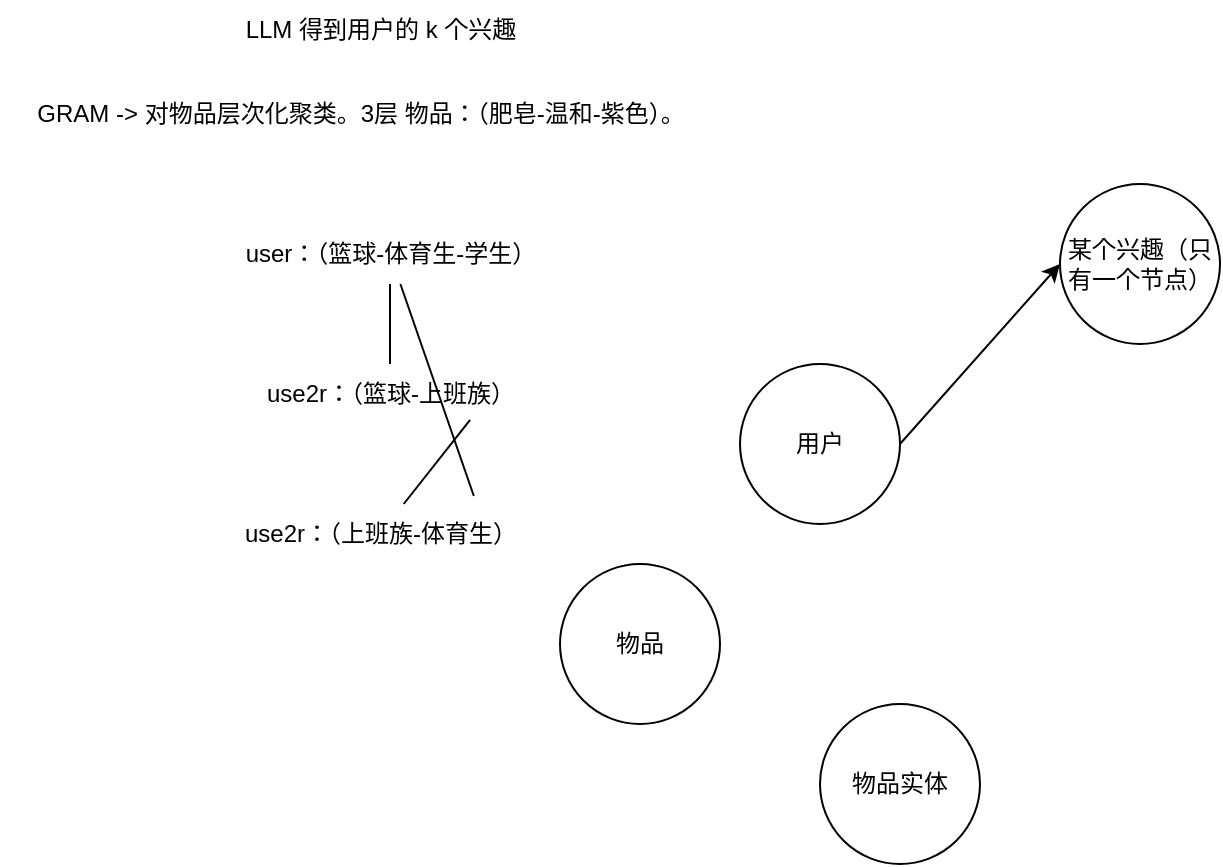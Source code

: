 <mxfile version="28.2.5">
  <diagram name="第 1 页" id="X-1aALxuq48fJ3vy_UwY">
    <mxGraphModel dx="2042" dy="672" grid="1" gridSize="10" guides="1" tooltips="1" connect="1" arrows="1" fold="1" page="1" pageScale="1" pageWidth="827" pageHeight="1169" math="0" shadow="0">
      <root>
        <mxCell id="0" />
        <mxCell id="1" parent="0" />
        <mxCell id="3H5P8vp8lTRdKF1x8m5F-1" value="LLM 得到用户的 k 个兴趣" style="text;html=1;align=center;verticalAlign=middle;resizable=0;points=[];autosize=1;strokeColor=none;fillColor=none;" vertex="1" parent="1">
          <mxGeometry x="100" y="118" width="160" height="30" as="geometry" />
        </mxCell>
        <mxCell id="3H5P8vp8lTRdKF1x8m5F-2" value="GRAM -&amp;gt; 对物品层次化聚类。3层 物品：（肥皂-温和-紫色）。" style="text;html=1;align=center;verticalAlign=middle;resizable=0;points=[];autosize=1;strokeColor=none;fillColor=none;" vertex="1" parent="1">
          <mxGeometry x="-10" y="160" width="360" height="30" as="geometry" />
        </mxCell>
        <mxCell id="3H5P8vp8lTRdKF1x8m5F-3" value="user：（篮球-体育生-学生）" style="text;html=1;align=center;verticalAlign=middle;resizable=0;points=[];autosize=1;strokeColor=none;fillColor=none;" vertex="1" parent="1">
          <mxGeometry x="100" y="230" width="170" height="30" as="geometry" />
        </mxCell>
        <mxCell id="3H5P8vp8lTRdKF1x8m5F-8" style="rounded=0;orthogonalLoop=1;jettySize=auto;html=1;exitX=1;exitY=0.5;exitDx=0;exitDy=0;entryX=0;entryY=0.5;entryDx=0;entryDy=0;" edge="1" parent="1" source="3H5P8vp8lTRdKF1x8m5F-4" target="3H5P8vp8lTRdKF1x8m5F-7">
          <mxGeometry relative="1" as="geometry" />
        </mxCell>
        <mxCell id="3H5P8vp8lTRdKF1x8m5F-4" value="用户" style="ellipse;whiteSpace=wrap;html=1;aspect=fixed;" vertex="1" parent="1">
          <mxGeometry x="360" y="300" width="80" height="80" as="geometry" />
        </mxCell>
        <mxCell id="3H5P8vp8lTRdKF1x8m5F-5" value="物品" style="ellipse;whiteSpace=wrap;html=1;aspect=fixed;" vertex="1" parent="1">
          <mxGeometry x="270" y="400" width="80" height="80" as="geometry" />
        </mxCell>
        <mxCell id="3H5P8vp8lTRdKF1x8m5F-6" value="物品实体" style="ellipse;whiteSpace=wrap;html=1;aspect=fixed;" vertex="1" parent="1">
          <mxGeometry x="400" y="470" width="80" height="80" as="geometry" />
        </mxCell>
        <mxCell id="3H5P8vp8lTRdKF1x8m5F-7" value="某个兴趣（只有一个节点）" style="ellipse;whiteSpace=wrap;html=1;aspect=fixed;" vertex="1" parent="1">
          <mxGeometry x="520" y="210" width="80" height="80" as="geometry" />
        </mxCell>
        <mxCell id="3H5P8vp8lTRdKF1x8m5F-9" value="use2r：（篮球-上班族）" style="text;html=1;align=center;verticalAlign=middle;resizable=0;points=[];autosize=1;strokeColor=none;fillColor=none;" vertex="1" parent="1">
          <mxGeometry x="110" y="300" width="150" height="30" as="geometry" />
        </mxCell>
        <mxCell id="3H5P8vp8lTRdKF1x8m5F-10" value="" style="endArrow=none;html=1;rounded=0;" edge="1" parent="1" source="3H5P8vp8lTRdKF1x8m5F-9" target="3H5P8vp8lTRdKF1x8m5F-3">
          <mxGeometry width="50" height="50" relative="1" as="geometry">
            <mxPoint x="70" y="480" as="sourcePoint" />
            <mxPoint x="120" y="430" as="targetPoint" />
          </mxGeometry>
        </mxCell>
        <mxCell id="3H5P8vp8lTRdKF1x8m5F-11" value="use2r：（上班族-体育生）" style="text;html=1;align=center;verticalAlign=middle;resizable=0;points=[];autosize=1;strokeColor=none;fillColor=none;" vertex="1" parent="1">
          <mxGeometry x="95" y="370" width="170" height="30" as="geometry" />
        </mxCell>
        <mxCell id="3H5P8vp8lTRdKF1x8m5F-12" value="" style="endArrow=none;html=1;rounded=0;entryX=0.767;entryY=0.933;entryDx=0;entryDy=0;entryPerimeter=0;" edge="1" parent="1" source="3H5P8vp8lTRdKF1x8m5F-11" target="3H5P8vp8lTRdKF1x8m5F-9">
          <mxGeometry width="50" height="50" relative="1" as="geometry">
            <mxPoint x="270" y="330" as="sourcePoint" />
            <mxPoint x="270" y="290" as="targetPoint" />
          </mxGeometry>
        </mxCell>
        <mxCell id="3H5P8vp8lTRdKF1x8m5F-14" value="" style="endArrow=none;html=1;rounded=0;exitX=0.776;exitY=-0.133;exitDx=0;exitDy=0;exitPerimeter=0;" edge="1" parent="1" source="3H5P8vp8lTRdKF1x8m5F-11" target="3H5P8vp8lTRdKF1x8m5F-3">
          <mxGeometry width="50" height="50" relative="1" as="geometry">
            <mxPoint x="280" y="392" as="sourcePoint" />
            <mxPoint x="313" y="350" as="targetPoint" />
          </mxGeometry>
        </mxCell>
      </root>
    </mxGraphModel>
  </diagram>
</mxfile>
